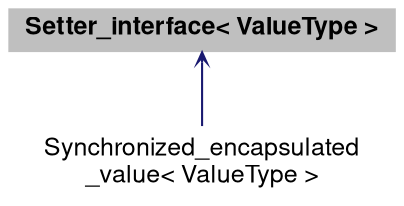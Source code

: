 digraph "Setter_interface&lt; ValueType &gt;"
{
 // LATEX_PDF_SIZE
  bgcolor="transparent";
  edge [fontname="Helvetica,Arial,sans-serif",fontsize=15,labelfontsize=15 arrowhead=open arrowtail=open arrowsize=0.5];
  node [fontname="Helvetica,Arial,sans-serif",fontsize=15,fontsize=12 shape=plaintext];
  Node1 [label=<<b>Setter_interface&lt; ValueType &gt;</b>>,height=0.2,width=0.4,color="black", fillcolor="grey75", style="filled", fontcolor="black",tooltip="is a sample of setter abstract interface for Synchronized_encapsulated_value"];
  Node1 -> Node2 [dir="back",color="midnightblue",style="solid"];
  Node2 [label="Synchronized_encapsulated\l_value\< ValueType \>",height=0.2,width=0.4,color="black",URL="$classSynchronized__encapsulated__value.html",tooltip="encapsulating class with only public accessor and mutator intrfaces"];
}
